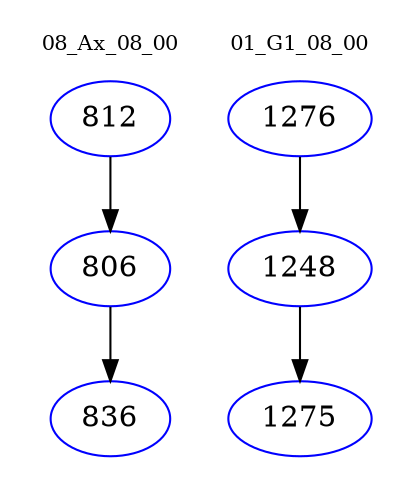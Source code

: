 digraph{
subgraph cluster_0 {
color = white
label = "08_Ax_08_00";
fontsize=10;
T0_812 [label="812", color="blue"]
T0_812 -> T0_806 [color="black"]
T0_806 [label="806", color="blue"]
T0_806 -> T0_836 [color="black"]
T0_836 [label="836", color="blue"]
}
subgraph cluster_1 {
color = white
label = "01_G1_08_00";
fontsize=10;
T1_1276 [label="1276", color="blue"]
T1_1276 -> T1_1248 [color="black"]
T1_1248 [label="1248", color="blue"]
T1_1248 -> T1_1275 [color="black"]
T1_1275 [label="1275", color="blue"]
}
}
